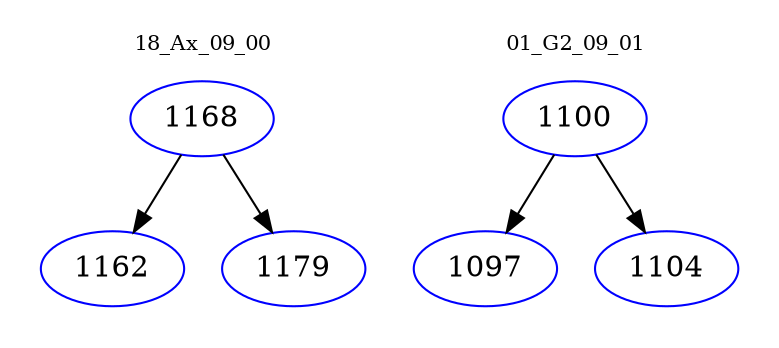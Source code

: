 digraph{
subgraph cluster_0 {
color = white
label = "18_Ax_09_00";
fontsize=10;
T0_1168 [label="1168", color="blue"]
T0_1168 -> T0_1162 [color="black"]
T0_1162 [label="1162", color="blue"]
T0_1168 -> T0_1179 [color="black"]
T0_1179 [label="1179", color="blue"]
}
subgraph cluster_1 {
color = white
label = "01_G2_09_01";
fontsize=10;
T1_1100 [label="1100", color="blue"]
T1_1100 -> T1_1097 [color="black"]
T1_1097 [label="1097", color="blue"]
T1_1100 -> T1_1104 [color="black"]
T1_1104 [label="1104", color="blue"]
}
}
